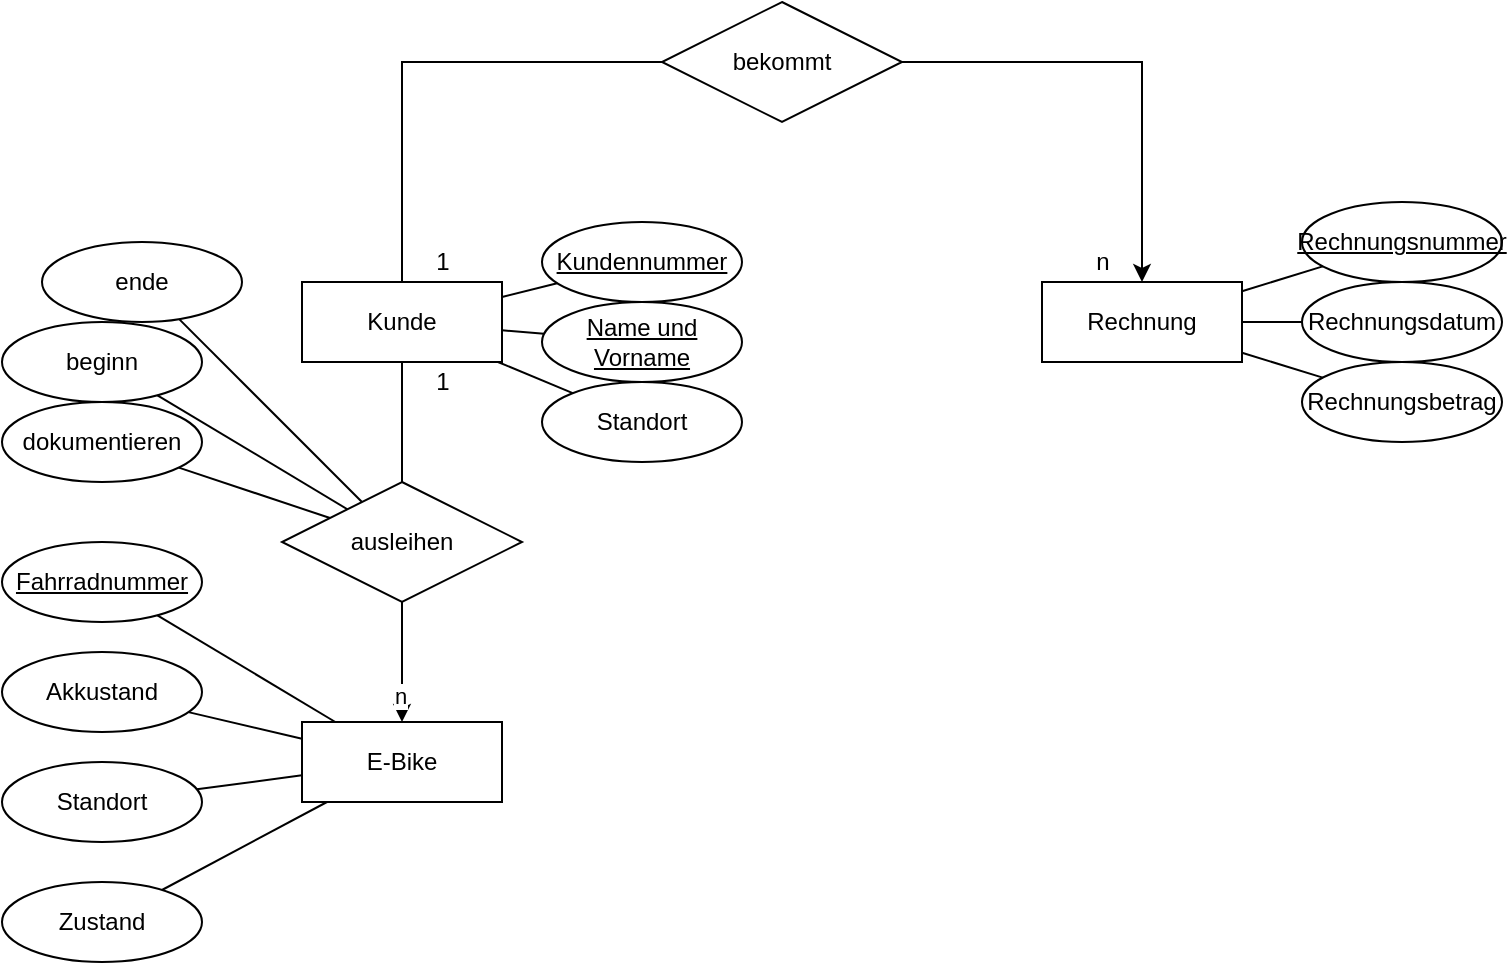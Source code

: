 <mxfile version="16.2.6" type="github">
  <diagram id="Zk5j9duTd-nVxbbKeObx" name="Page-1">
    <mxGraphModel dx="946" dy="645" grid="1" gridSize="10" guides="1" tooltips="1" connect="1" arrows="1" fold="1" page="1" pageScale="1" pageWidth="827" pageHeight="1169" math="0" shadow="0">
      <root>
        <mxCell id="0" />
        <mxCell id="1" parent="0" />
        <mxCell id="4E8U3u3NN90B3ZDfc-il-1" value="E-Bike" style="whiteSpace=wrap;html=1;align=center;" vertex="1" parent="1">
          <mxGeometry x="220" y="600" width="100" height="40" as="geometry" />
        </mxCell>
        <mxCell id="4E8U3u3NN90B3ZDfc-il-2" value="&lt;u&gt;Fahrradnummer&lt;/u&gt;" style="ellipse;whiteSpace=wrap;html=1;align=center;" vertex="1" parent="1">
          <mxGeometry x="70" y="510" width="100" height="40" as="geometry" />
        </mxCell>
        <mxCell id="4E8U3u3NN90B3ZDfc-il-3" value="Akkustand" style="ellipse;whiteSpace=wrap;html=1;align=center;" vertex="1" parent="1">
          <mxGeometry x="70" y="565" width="100" height="40" as="geometry" />
        </mxCell>
        <mxCell id="4E8U3u3NN90B3ZDfc-il-4" value="Standort&lt;span style=&quot;color: rgba(0 , 0 , 0 , 0) ; font-family: monospace ; font-size: 0px&quot;&gt;%3CmxGraphModel%3E%3Croot%3E%3CmxCell%20id%3D%220%22%2F%3E%3CmxCell%20id%3D%221%22%20parent%3D%220%22%2F%3E%3CmxCell%20id%3D%222%22%20value%3D%22Attribute%22%20style%3D%22ellipse%3BwhiteSpace%3Dwrap%3Bhtml%3D1%3Balign%3Dcenter%3B%22%20vertex%3D%221%22%20parent%3D%221%22%3E%3CmxGeometry%20x%3D%2260%22%20y%3D%22490%22%20width%3D%22100%22%20height%3D%2240%22%20as%3D%22geometry%22%2F%3E%3C%2FmxCell%3E%3C%2Froot%3E%3C%2FmxGraphModel%3E&lt;/span&gt;" style="ellipse;whiteSpace=wrap;html=1;align=center;" vertex="1" parent="1">
          <mxGeometry x="70" y="620" width="100" height="40" as="geometry" />
        </mxCell>
        <mxCell id="4E8U3u3NN90B3ZDfc-il-5" value="Zustand" style="ellipse;whiteSpace=wrap;html=1;align=center;" vertex="1" parent="1">
          <mxGeometry x="70" y="680" width="100" height="40" as="geometry" />
        </mxCell>
        <mxCell id="4E8U3u3NN90B3ZDfc-il-6" value="" style="endArrow=none;html=1;rounded=0;" edge="1" parent="1" source="4E8U3u3NN90B3ZDfc-il-2" target="4E8U3u3NN90B3ZDfc-il-1">
          <mxGeometry width="50" height="50" relative="1" as="geometry">
            <mxPoint x="280" y="650" as="sourcePoint" />
            <mxPoint x="330" y="600" as="targetPoint" />
          </mxGeometry>
        </mxCell>
        <mxCell id="4E8U3u3NN90B3ZDfc-il-8" value="" style="endArrow=none;html=1;rounded=0;" edge="1" parent="1" source="4E8U3u3NN90B3ZDfc-il-1" target="4E8U3u3NN90B3ZDfc-il-3">
          <mxGeometry width="50" height="50" relative="1" as="geometry">
            <mxPoint x="280" y="650" as="sourcePoint" />
            <mxPoint x="330" y="600" as="targetPoint" />
          </mxGeometry>
        </mxCell>
        <mxCell id="4E8U3u3NN90B3ZDfc-il-9" value="" style="endArrow=none;html=1;rounded=0;" edge="1" parent="1" source="4E8U3u3NN90B3ZDfc-il-1" target="4E8U3u3NN90B3ZDfc-il-4">
          <mxGeometry width="50" height="50" relative="1" as="geometry">
            <mxPoint x="280" y="650" as="sourcePoint" />
            <mxPoint x="330" y="600" as="targetPoint" />
          </mxGeometry>
        </mxCell>
        <mxCell id="4E8U3u3NN90B3ZDfc-il-10" value="" style="endArrow=none;html=1;rounded=0;" edge="1" parent="1" source="4E8U3u3NN90B3ZDfc-il-1" target="4E8U3u3NN90B3ZDfc-il-5">
          <mxGeometry width="50" height="50" relative="1" as="geometry">
            <mxPoint x="280" y="650" as="sourcePoint" />
            <mxPoint x="330" y="600" as="targetPoint" />
          </mxGeometry>
        </mxCell>
        <mxCell id="4E8U3u3NN90B3ZDfc-il-11" value="Kunde" style="whiteSpace=wrap;html=1;align=center;" vertex="1" parent="1">
          <mxGeometry x="220" y="380" width="100" height="40" as="geometry" />
        </mxCell>
        <mxCell id="4E8U3u3NN90B3ZDfc-il-14" value="ausleihen" style="shape=rhombus;perimeter=rhombusPerimeter;whiteSpace=wrap;html=1;align=center;" vertex="1" parent="1">
          <mxGeometry x="210" y="480" width="120" height="60" as="geometry" />
        </mxCell>
        <mxCell id="4E8U3u3NN90B3ZDfc-il-15" value="" style="endArrow=none;html=1;rounded=0;" edge="1" parent="1" source="4E8U3u3NN90B3ZDfc-il-11" target="4E8U3u3NN90B3ZDfc-il-14">
          <mxGeometry width="50" height="50" relative="1" as="geometry">
            <mxPoint x="420" y="490" as="sourcePoint" />
            <mxPoint x="470" y="440" as="targetPoint" />
          </mxGeometry>
        </mxCell>
        <mxCell id="4E8U3u3NN90B3ZDfc-il-16" value="" style="endArrow=classic;html=1;rounded=0;entryX=0.5;entryY=0;entryDx=0;entryDy=0;" edge="1" parent="1" source="4E8U3u3NN90B3ZDfc-il-14" target="4E8U3u3NN90B3ZDfc-il-1">
          <mxGeometry width="50" height="50" relative="1" as="geometry">
            <mxPoint x="420" y="490" as="sourcePoint" />
            <mxPoint x="470" y="440" as="targetPoint" />
          </mxGeometry>
        </mxCell>
        <mxCell id="4E8U3u3NN90B3ZDfc-il-51" value="n" style="edgeLabel;html=1;align=center;verticalAlign=middle;resizable=0;points=[];" vertex="1" connectable="0" parent="4E8U3u3NN90B3ZDfc-il-16">
          <mxGeometry x="0.567" y="-1" relative="1" as="geometry">
            <mxPoint as="offset" />
          </mxGeometry>
        </mxCell>
        <mxCell id="4E8U3u3NN90B3ZDfc-il-17" value="dokumentieren" style="ellipse;whiteSpace=wrap;html=1;align=center;" vertex="1" parent="1">
          <mxGeometry x="70" y="440" width="100" height="40" as="geometry" />
        </mxCell>
        <mxCell id="4E8U3u3NN90B3ZDfc-il-18" value="" style="endArrow=none;html=1;rounded=0;" edge="1" parent="1" source="4E8U3u3NN90B3ZDfc-il-14" target="4E8U3u3NN90B3ZDfc-il-17">
          <mxGeometry width="50" height="50" relative="1" as="geometry">
            <mxPoint x="420" y="490" as="sourcePoint" />
            <mxPoint x="470" y="440" as="targetPoint" />
          </mxGeometry>
        </mxCell>
        <mxCell id="4E8U3u3NN90B3ZDfc-il-20" value="1" style="text;html=1;align=center;verticalAlign=middle;resizable=0;points=[];autosize=1;strokeColor=none;fillColor=none;" vertex="1" parent="1">
          <mxGeometry x="280" y="420" width="20" height="20" as="geometry" />
        </mxCell>
        <mxCell id="4E8U3u3NN90B3ZDfc-il-21" value="beginn" style="ellipse;whiteSpace=wrap;html=1;align=center;" vertex="1" parent="1">
          <mxGeometry x="70" y="400" width="100" height="40" as="geometry" />
        </mxCell>
        <mxCell id="4E8U3u3NN90B3ZDfc-il-22" value="ende" style="ellipse;whiteSpace=wrap;html=1;align=center;" vertex="1" parent="1">
          <mxGeometry x="90" y="360" width="100" height="40" as="geometry" />
        </mxCell>
        <mxCell id="4E8U3u3NN90B3ZDfc-il-23" value="" style="endArrow=none;html=1;rounded=0;" edge="1" parent="1" source="4E8U3u3NN90B3ZDfc-il-14" target="4E8U3u3NN90B3ZDfc-il-21">
          <mxGeometry width="50" height="50" relative="1" as="geometry">
            <mxPoint x="244" y="508" as="sourcePoint" />
            <mxPoint x="168.411" y="482.804" as="targetPoint" />
          </mxGeometry>
        </mxCell>
        <mxCell id="4E8U3u3NN90B3ZDfc-il-24" value="" style="endArrow=none;html=1;rounded=0;" edge="1" parent="1" source="4E8U3u3NN90B3ZDfc-il-14" target="4E8U3u3NN90B3ZDfc-il-22">
          <mxGeometry width="50" height="50" relative="1" as="geometry">
            <mxPoint x="252.727" y="503.636" as="sourcePoint" />
            <mxPoint x="157.735" y="446.641" as="targetPoint" />
          </mxGeometry>
        </mxCell>
        <mxCell id="4E8U3u3NN90B3ZDfc-il-25" value="&lt;u&gt;Kundennummer&lt;/u&gt;" style="ellipse;whiteSpace=wrap;html=1;align=center;" vertex="1" parent="1">
          <mxGeometry x="340" y="350" width="100" height="40" as="geometry" />
        </mxCell>
        <mxCell id="4E8U3u3NN90B3ZDfc-il-28" value="&lt;u&gt;Name und Vorname&lt;/u&gt;" style="ellipse;whiteSpace=wrap;html=1;align=center;" vertex="1" parent="1">
          <mxGeometry x="340" y="390" width="100" height="40" as="geometry" />
        </mxCell>
        <mxCell id="4E8U3u3NN90B3ZDfc-il-29" value="Standort" style="ellipse;whiteSpace=wrap;html=1;align=center;" vertex="1" parent="1">
          <mxGeometry x="340" y="430" width="100" height="40" as="geometry" />
        </mxCell>
        <mxCell id="4E8U3u3NN90B3ZDfc-il-31" value="" style="endArrow=none;html=1;rounded=0;" edge="1" parent="1" source="4E8U3u3NN90B3ZDfc-il-11" target="4E8U3u3NN90B3ZDfc-il-25">
          <mxGeometry width="50" height="50" relative="1" as="geometry">
            <mxPoint x="420" y="490" as="sourcePoint" />
            <mxPoint x="470" y="440" as="targetPoint" />
          </mxGeometry>
        </mxCell>
        <mxCell id="4E8U3u3NN90B3ZDfc-il-32" value="" style="endArrow=none;html=1;rounded=0;" edge="1" parent="1" source="4E8U3u3NN90B3ZDfc-il-11" target="4E8U3u3NN90B3ZDfc-il-28">
          <mxGeometry width="50" height="50" relative="1" as="geometry">
            <mxPoint x="420" y="490" as="sourcePoint" />
            <mxPoint x="470" y="440" as="targetPoint" />
          </mxGeometry>
        </mxCell>
        <mxCell id="4E8U3u3NN90B3ZDfc-il-33" value="" style="endArrow=none;html=1;rounded=0;" edge="1" parent="1" source="4E8U3u3NN90B3ZDfc-il-11" target="4E8U3u3NN90B3ZDfc-il-29">
          <mxGeometry width="50" height="50" relative="1" as="geometry">
            <mxPoint x="420" y="490" as="sourcePoint" />
            <mxPoint x="470" y="440" as="targetPoint" />
          </mxGeometry>
        </mxCell>
        <mxCell id="4E8U3u3NN90B3ZDfc-il-34" value="" style="endArrow=none;html=1;rounded=0;" edge="1" parent="1" source="4E8U3u3NN90B3ZDfc-il-11" target="4E8U3u3NN90B3ZDfc-il-36">
          <mxGeometry width="50" height="50" relative="1" as="geometry">
            <mxPoint x="420" y="290" as="sourcePoint" />
            <mxPoint x="680" y="360" as="targetPoint" />
            <Array as="points">
              <mxPoint x="270" y="270" />
              <mxPoint x="420" y="270" />
            </Array>
          </mxGeometry>
        </mxCell>
        <mxCell id="4E8U3u3NN90B3ZDfc-il-35" value="Rechnung" style="whiteSpace=wrap;html=1;align=center;" vertex="1" parent="1">
          <mxGeometry x="590" y="380" width="100" height="40" as="geometry" />
        </mxCell>
        <mxCell id="4E8U3u3NN90B3ZDfc-il-36" value="bekommt" style="shape=rhombus;perimeter=rhombusPerimeter;whiteSpace=wrap;html=1;align=center;" vertex="1" parent="1">
          <mxGeometry x="400" y="240" width="120" height="60" as="geometry" />
        </mxCell>
        <mxCell id="4E8U3u3NN90B3ZDfc-il-37" value="&lt;u&gt;Rechnungsnummer&lt;/u&gt;" style="ellipse;whiteSpace=wrap;html=1;align=center;" vertex="1" parent="1">
          <mxGeometry x="720" y="340" width="100" height="40" as="geometry" />
        </mxCell>
        <mxCell id="4E8U3u3NN90B3ZDfc-il-38" value="Rechnungsdatum" style="ellipse;whiteSpace=wrap;html=1;align=center;" vertex="1" parent="1">
          <mxGeometry x="720" y="380" width="100" height="40" as="geometry" />
        </mxCell>
        <mxCell id="4E8U3u3NN90B3ZDfc-il-39" value="Rechnungsbetrag" style="ellipse;whiteSpace=wrap;html=1;align=center;" vertex="1" parent="1">
          <mxGeometry x="720" y="420" width="100" height="40" as="geometry" />
        </mxCell>
        <mxCell id="4E8U3u3NN90B3ZDfc-il-41" value="" style="endArrow=none;html=1;rounded=0;" edge="1" parent="1" source="4E8U3u3NN90B3ZDfc-il-35" target="4E8U3u3NN90B3ZDfc-il-37">
          <mxGeometry width="50" height="50" relative="1" as="geometry">
            <mxPoint x="420" y="290" as="sourcePoint" />
            <mxPoint x="470" y="240" as="targetPoint" />
          </mxGeometry>
        </mxCell>
        <mxCell id="4E8U3u3NN90B3ZDfc-il-42" value="" style="endArrow=none;html=1;rounded=0;" edge="1" parent="1" source="4E8U3u3NN90B3ZDfc-il-35" target="4E8U3u3NN90B3ZDfc-il-39">
          <mxGeometry width="50" height="50" relative="1" as="geometry">
            <mxPoint x="420" y="290" as="sourcePoint" />
            <mxPoint x="470" y="240" as="targetPoint" />
          </mxGeometry>
        </mxCell>
        <mxCell id="4E8U3u3NN90B3ZDfc-il-43" value="" style="endArrow=none;html=1;rounded=0;" edge="1" parent="1" source="4E8U3u3NN90B3ZDfc-il-35" target="4E8U3u3NN90B3ZDfc-il-38">
          <mxGeometry width="50" height="50" relative="1" as="geometry">
            <mxPoint x="420" y="290" as="sourcePoint" />
            <mxPoint x="470" y="240" as="targetPoint" />
          </mxGeometry>
        </mxCell>
        <mxCell id="4E8U3u3NN90B3ZDfc-il-50" value="" style="endArrow=classic;html=1;rounded=0;" edge="1" parent="1" source="4E8U3u3NN90B3ZDfc-il-36" target="4E8U3u3NN90B3ZDfc-il-35">
          <mxGeometry width="50" height="50" relative="1" as="geometry">
            <mxPoint x="420" y="460" as="sourcePoint" />
            <mxPoint x="470" y="410" as="targetPoint" />
            <Array as="points">
              <mxPoint x="640" y="270" />
            </Array>
          </mxGeometry>
        </mxCell>
        <mxCell id="4E8U3u3NN90B3ZDfc-il-52" value="1" style="text;html=1;align=center;verticalAlign=middle;resizable=0;points=[];autosize=1;strokeColor=none;fillColor=none;" vertex="1" parent="1">
          <mxGeometry x="280" y="360" width="20" height="20" as="geometry" />
        </mxCell>
        <mxCell id="4E8U3u3NN90B3ZDfc-il-53" value="n" style="text;html=1;align=center;verticalAlign=middle;resizable=0;points=[];autosize=1;strokeColor=none;fillColor=none;" vertex="1" parent="1">
          <mxGeometry x="610" y="360" width="20" height="20" as="geometry" />
        </mxCell>
      </root>
    </mxGraphModel>
  </diagram>
</mxfile>
